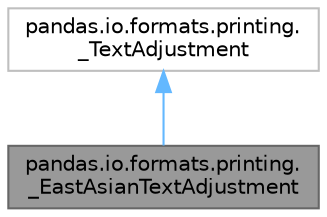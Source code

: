 digraph "pandas.io.formats.printing._EastAsianTextAdjustment"
{
 // LATEX_PDF_SIZE
  bgcolor="transparent";
  edge [fontname=Helvetica,fontsize=10,labelfontname=Helvetica,labelfontsize=10];
  node [fontname=Helvetica,fontsize=10,shape=box,height=0.2,width=0.4];
  Node1 [id="Node000001",label="pandas.io.formats.printing.\l_EastAsianTextAdjustment",height=0.2,width=0.4,color="gray40", fillcolor="grey60", style="filled", fontcolor="black",tooltip=" "];
  Node2 -> Node1 [id="edge1_Node000001_Node000002",dir="back",color="steelblue1",style="solid",tooltip=" "];
  Node2 [id="Node000002",label="pandas.io.formats.printing.\l_TextAdjustment",height=0.2,width=0.4,color="grey75", fillcolor="white", style="filled",URL="$db/d73/classpandas_1_1io_1_1formats_1_1printing_1_1__TextAdjustment.html",tooltip=" "];
}
